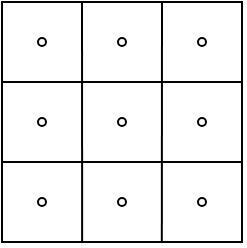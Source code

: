 <mxfile version="27.2.0">
  <diagram name="第 1 页" id="SAa0V_dGnNZgj1_m1_-2">
    <mxGraphModel dx="241" dy="135" grid="1" gridSize="10" guides="1" tooltips="1" connect="1" arrows="1" fold="1" page="1" pageScale="1" pageWidth="827" pageHeight="1169" math="0" shadow="0">
      <root>
        <mxCell id="0" />
        <mxCell id="1" parent="0" />
        <mxCell id="uD_gBPKRbGf4DmkfQiqW-1" value="" style="rounded=0;whiteSpace=wrap;html=1;fillColor=none;" vertex="1" parent="1">
          <mxGeometry x="360" y="240" width="120" height="120" as="geometry" />
        </mxCell>
        <mxCell id="uD_gBPKRbGf4DmkfQiqW-2" value="" style="ellipse;whiteSpace=wrap;html=1;aspect=fixed;" vertex="1" parent="1">
          <mxGeometry x="378" y="298" width="4" height="4" as="geometry" />
        </mxCell>
        <mxCell id="uD_gBPKRbGf4DmkfQiqW-4" value="" style="endArrow=none;html=1;rounded=0;exitX=0;exitY=0.5;exitDx=0;exitDy=0;entryX=1;entryY=0.5;entryDx=0;entryDy=0;" edge="1" parent="1">
          <mxGeometry width="50" height="50" relative="1" as="geometry">
            <mxPoint x="360" y="320" as="sourcePoint" />
            <mxPoint x="480" y="320" as="targetPoint" />
          </mxGeometry>
        </mxCell>
        <mxCell id="uD_gBPKRbGf4DmkfQiqW-6" value="" style="endArrow=none;html=1;rounded=0;labelPosition=center;verticalLabelPosition=middle;align=center;verticalAlign=middle;entryX=0.334;entryY=0.998;entryDx=0;entryDy=0;entryPerimeter=0;" edge="1" parent="1" target="uD_gBPKRbGf4DmkfQiqW-1">
          <mxGeometry width="50" height="50" relative="1" as="geometry">
            <mxPoint x="400" y="240" as="sourcePoint" />
            <mxPoint x="400" y="320" as="targetPoint" />
          </mxGeometry>
        </mxCell>
        <mxCell id="uD_gBPKRbGf4DmkfQiqW-7" value="" style="ellipse;whiteSpace=wrap;html=1;aspect=fixed;" vertex="1" parent="1">
          <mxGeometry x="378" y="258" width="4" height="4" as="geometry" />
        </mxCell>
        <mxCell id="uD_gBPKRbGf4DmkfQiqW-8" value="" style="ellipse;whiteSpace=wrap;html=1;aspect=fixed;" vertex="1" parent="1">
          <mxGeometry x="418" y="258" width="4" height="4" as="geometry" />
        </mxCell>
        <mxCell id="uD_gBPKRbGf4DmkfQiqW-9" value="" style="ellipse;whiteSpace=wrap;html=1;aspect=fixed;" vertex="1" parent="1">
          <mxGeometry x="418" y="298" width="4" height="4" as="geometry" />
        </mxCell>
        <mxCell id="uD_gBPKRbGf4DmkfQiqW-10" value="" style="endArrow=none;html=1;rounded=0;labelPosition=center;verticalLabelPosition=middle;align=center;verticalAlign=middle;entryX=0.666;entryY=1.002;entryDx=0;entryDy=0;entryPerimeter=0;" edge="1" parent="1" target="uD_gBPKRbGf4DmkfQiqW-1">
          <mxGeometry width="50" height="50" relative="1" as="geometry">
            <mxPoint x="440" y="240" as="sourcePoint" />
            <mxPoint x="440" y="320" as="targetPoint" />
          </mxGeometry>
        </mxCell>
        <mxCell id="uD_gBPKRbGf4DmkfQiqW-11" value="" style="endArrow=none;html=1;rounded=0;exitX=0;exitY=0.5;exitDx=0;exitDy=0;entryX=1;entryY=0.5;entryDx=0;entryDy=0;" edge="1" parent="1">
          <mxGeometry width="50" height="50" relative="1" as="geometry">
            <mxPoint x="360" y="280" as="sourcePoint" />
            <mxPoint x="480" y="280" as="targetPoint" />
          </mxGeometry>
        </mxCell>
        <mxCell id="uD_gBPKRbGf4DmkfQiqW-12" value="" style="ellipse;whiteSpace=wrap;html=1;aspect=fixed;" vertex="1" parent="1">
          <mxGeometry x="458" y="258" width="4" height="4" as="geometry" />
        </mxCell>
        <mxCell id="uD_gBPKRbGf4DmkfQiqW-13" value="" style="ellipse;whiteSpace=wrap;html=1;aspect=fixed;" vertex="1" parent="1">
          <mxGeometry x="458" y="298" width="4" height="4" as="geometry" />
        </mxCell>
        <mxCell id="uD_gBPKRbGf4DmkfQiqW-14" value="" style="ellipse;whiteSpace=wrap;html=1;aspect=fixed;" vertex="1" parent="1">
          <mxGeometry x="378" y="338" width="4" height="4" as="geometry" />
        </mxCell>
        <mxCell id="uD_gBPKRbGf4DmkfQiqW-15" value="" style="ellipse;whiteSpace=wrap;html=1;aspect=fixed;" vertex="1" parent="1">
          <mxGeometry x="418" y="338" width="4" height="4" as="geometry" />
        </mxCell>
        <mxCell id="uD_gBPKRbGf4DmkfQiqW-16" value="" style="ellipse;whiteSpace=wrap;html=1;aspect=fixed;" vertex="1" parent="1">
          <mxGeometry x="458" y="338" width="4" height="4" as="geometry" />
        </mxCell>
      </root>
    </mxGraphModel>
  </diagram>
</mxfile>
